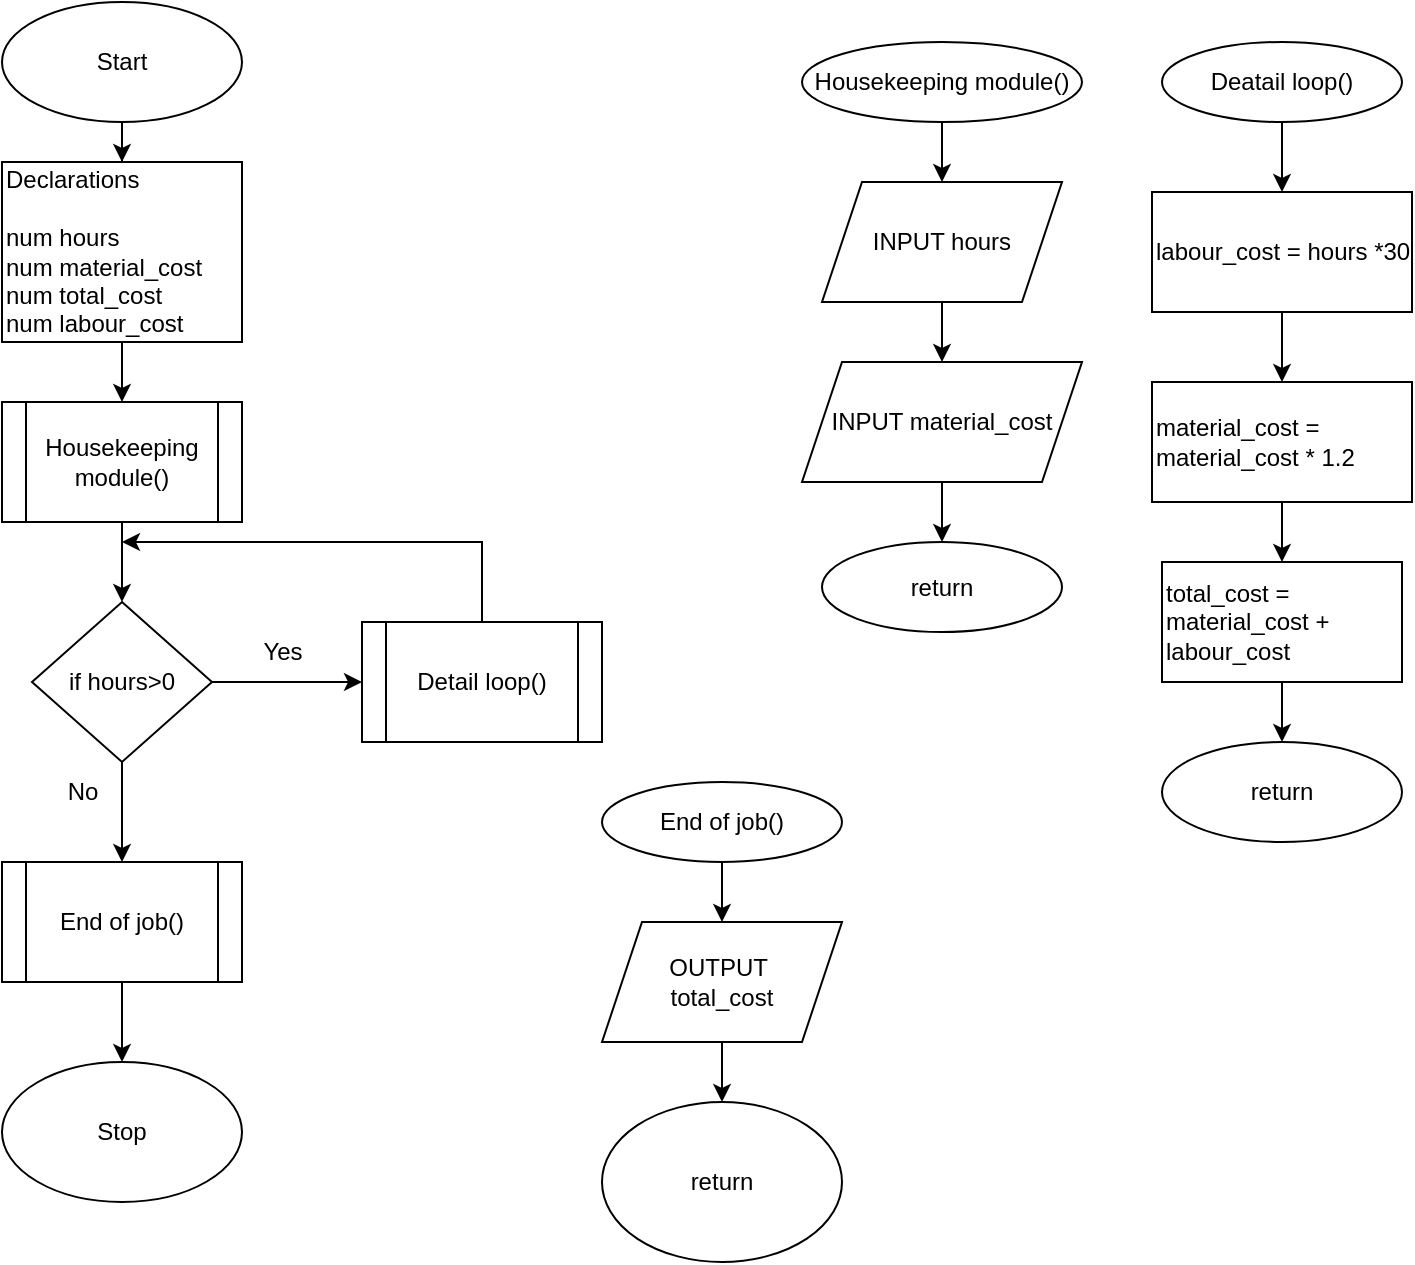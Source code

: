 <mxfile version="26.1.1">
  <diagram name="Page-1" id="0V0sMHEktaxUpvMjasR-">
    <mxGraphModel dx="984" dy="746" grid="1" gridSize="10" guides="1" tooltips="1" connect="1" arrows="1" fold="1" page="1" pageScale="1" pageWidth="850" pageHeight="1100" math="0" shadow="0">
      <root>
        <mxCell id="0" />
        <mxCell id="1" parent="0" />
        <mxCell id="MMOwMc6sLZOjn-QYnv9c-27" style="edgeStyle=orthogonalEdgeStyle;rounded=0;orthogonalLoop=1;jettySize=auto;html=1;" edge="1" parent="1" source="MMOwMc6sLZOjn-QYnv9c-1" target="MMOwMc6sLZOjn-QYnv9c-17">
          <mxGeometry relative="1" as="geometry" />
        </mxCell>
        <mxCell id="MMOwMc6sLZOjn-QYnv9c-1" value="Start" style="ellipse;whiteSpace=wrap;html=1;" vertex="1" parent="1">
          <mxGeometry x="110" y="10" width="120" height="60" as="geometry" />
        </mxCell>
        <mxCell id="MMOwMc6sLZOjn-QYnv9c-8" style="edgeStyle=orthogonalEdgeStyle;rounded=0;orthogonalLoop=1;jettySize=auto;html=1;" edge="1" parent="1" source="MMOwMc6sLZOjn-QYnv9c-2" target="MMOwMc6sLZOjn-QYnv9c-3">
          <mxGeometry relative="1" as="geometry" />
        </mxCell>
        <mxCell id="MMOwMc6sLZOjn-QYnv9c-2" value="Housekeeping module()" style="shape=process;whiteSpace=wrap;html=1;backgroundOutline=1;" vertex="1" parent="1">
          <mxGeometry x="110" y="210" width="120" height="60" as="geometry" />
        </mxCell>
        <mxCell id="MMOwMc6sLZOjn-QYnv9c-6" style="edgeStyle=orthogonalEdgeStyle;rounded=0;orthogonalLoop=1;jettySize=auto;html=1;" edge="1" parent="1" source="MMOwMc6sLZOjn-QYnv9c-3" target="MMOwMc6sLZOjn-QYnv9c-5">
          <mxGeometry relative="1" as="geometry" />
        </mxCell>
        <mxCell id="MMOwMc6sLZOjn-QYnv9c-7" style="edgeStyle=orthogonalEdgeStyle;rounded=0;orthogonalLoop=1;jettySize=auto;html=1;" edge="1" parent="1" source="MMOwMc6sLZOjn-QYnv9c-3" target="MMOwMc6sLZOjn-QYnv9c-4">
          <mxGeometry relative="1" as="geometry" />
        </mxCell>
        <mxCell id="MMOwMc6sLZOjn-QYnv9c-3" value="if hours&amp;gt;0" style="rhombus;whiteSpace=wrap;html=1;" vertex="1" parent="1">
          <mxGeometry x="125" y="310" width="90" height="80" as="geometry" />
        </mxCell>
        <mxCell id="MMOwMc6sLZOjn-QYnv9c-15" style="edgeStyle=orthogonalEdgeStyle;rounded=0;orthogonalLoop=1;jettySize=auto;html=1;" edge="1" parent="1" source="MMOwMc6sLZOjn-QYnv9c-4">
          <mxGeometry relative="1" as="geometry">
            <mxPoint x="170" y="280" as="targetPoint" />
            <Array as="points">
              <mxPoint x="350" y="280" />
            </Array>
          </mxGeometry>
        </mxCell>
        <mxCell id="MMOwMc6sLZOjn-QYnv9c-4" value="Detail loop()" style="shape=process;whiteSpace=wrap;html=1;backgroundOutline=1;" vertex="1" parent="1">
          <mxGeometry x="290" y="320" width="120" height="60" as="geometry" />
        </mxCell>
        <mxCell id="MMOwMc6sLZOjn-QYnv9c-45" style="edgeStyle=orthogonalEdgeStyle;rounded=0;orthogonalLoop=1;jettySize=auto;html=1;" edge="1" parent="1" source="MMOwMc6sLZOjn-QYnv9c-5" target="MMOwMc6sLZOjn-QYnv9c-44">
          <mxGeometry relative="1" as="geometry" />
        </mxCell>
        <mxCell id="MMOwMc6sLZOjn-QYnv9c-5" value="End of job()" style="shape=process;whiteSpace=wrap;html=1;backgroundOutline=1;" vertex="1" parent="1">
          <mxGeometry x="110" y="440" width="120" height="60" as="geometry" />
        </mxCell>
        <mxCell id="MMOwMc6sLZOjn-QYnv9c-9" value="Yes" style="text;html=1;align=center;verticalAlign=middle;resizable=0;points=[];autosize=1;strokeColor=none;fillColor=none;" vertex="1" parent="1">
          <mxGeometry x="230" y="320" width="40" height="30" as="geometry" />
        </mxCell>
        <mxCell id="MMOwMc6sLZOjn-QYnv9c-10" value="No" style="text;html=1;align=center;verticalAlign=middle;resizable=0;points=[];autosize=1;strokeColor=none;fillColor=none;" vertex="1" parent="1">
          <mxGeometry x="130" y="390" width="40" height="30" as="geometry" />
        </mxCell>
        <mxCell id="MMOwMc6sLZOjn-QYnv9c-29" style="edgeStyle=orthogonalEdgeStyle;rounded=0;orthogonalLoop=1;jettySize=auto;html=1;" edge="1" parent="1" source="MMOwMc6sLZOjn-QYnv9c-16" target="MMOwMc6sLZOjn-QYnv9c-20">
          <mxGeometry relative="1" as="geometry" />
        </mxCell>
        <mxCell id="MMOwMc6sLZOjn-QYnv9c-16" value="Housekeeping module()" style="ellipse;whiteSpace=wrap;html=1;" vertex="1" parent="1">
          <mxGeometry x="510" y="30" width="140" height="40" as="geometry" />
        </mxCell>
        <mxCell id="MMOwMc6sLZOjn-QYnv9c-28" style="edgeStyle=orthogonalEdgeStyle;rounded=0;orthogonalLoop=1;jettySize=auto;html=1;" edge="1" parent="1" source="MMOwMc6sLZOjn-QYnv9c-17" target="MMOwMc6sLZOjn-QYnv9c-2">
          <mxGeometry relative="1" as="geometry" />
        </mxCell>
        <mxCell id="MMOwMc6sLZOjn-QYnv9c-17" value="Declarations&lt;div&gt;&lt;span style=&quot;background-color: transparent; color: light-dark(rgb(0, 0, 0), rgb(255, 255, 255));&quot;&gt;&lt;br&gt;&lt;/span&gt;&lt;/div&gt;&lt;div&gt;&lt;span style=&quot;background-color: transparent; color: light-dark(rgb(0, 0, 0), rgb(255, 255, 255));&quot;&gt;num hours&lt;/span&gt;&lt;/div&gt;&lt;div&gt;num material_cost&lt;/div&gt;&lt;div&gt;num total_cost&lt;/div&gt;&lt;div&gt;num labour_cost&lt;/div&gt;" style="rounded=0;whiteSpace=wrap;html=1;align=left;" vertex="1" parent="1">
          <mxGeometry x="110" y="90" width="120" height="90" as="geometry" />
        </mxCell>
        <mxCell id="MMOwMc6sLZOjn-QYnv9c-23" style="edgeStyle=orthogonalEdgeStyle;rounded=0;orthogonalLoop=1;jettySize=auto;html=1;" edge="1" parent="1" source="MMOwMc6sLZOjn-QYnv9c-20" target="MMOwMc6sLZOjn-QYnv9c-21">
          <mxGeometry relative="1" as="geometry" />
        </mxCell>
        <mxCell id="MMOwMc6sLZOjn-QYnv9c-20" value="INPUT hours" style="shape=parallelogram;perimeter=parallelogramPerimeter;whiteSpace=wrap;html=1;fixedSize=1;" vertex="1" parent="1">
          <mxGeometry x="520" y="100" width="120" height="60" as="geometry" />
        </mxCell>
        <mxCell id="MMOwMc6sLZOjn-QYnv9c-25" style="edgeStyle=orthogonalEdgeStyle;rounded=0;orthogonalLoop=1;jettySize=auto;html=1;" edge="1" parent="1" source="MMOwMc6sLZOjn-QYnv9c-21" target="MMOwMc6sLZOjn-QYnv9c-24">
          <mxGeometry relative="1" as="geometry" />
        </mxCell>
        <mxCell id="MMOwMc6sLZOjn-QYnv9c-21" value="INPUT material_cost" style="shape=parallelogram;perimeter=parallelogramPerimeter;whiteSpace=wrap;html=1;fixedSize=1;" vertex="1" parent="1">
          <mxGeometry x="510" y="190" width="140" height="60" as="geometry" />
        </mxCell>
        <mxCell id="MMOwMc6sLZOjn-QYnv9c-24" value="return" style="ellipse;whiteSpace=wrap;html=1;" vertex="1" parent="1">
          <mxGeometry x="520" y="280" width="120" height="45" as="geometry" />
        </mxCell>
        <mxCell id="MMOwMc6sLZOjn-QYnv9c-35" style="edgeStyle=orthogonalEdgeStyle;rounded=0;orthogonalLoop=1;jettySize=auto;html=1;" edge="1" parent="1" source="MMOwMc6sLZOjn-QYnv9c-26" target="MMOwMc6sLZOjn-QYnv9c-30">
          <mxGeometry relative="1" as="geometry" />
        </mxCell>
        <mxCell id="MMOwMc6sLZOjn-QYnv9c-26" value="Deatail loop()" style="ellipse;whiteSpace=wrap;html=1;" vertex="1" parent="1">
          <mxGeometry x="690" y="30" width="120" height="40" as="geometry" />
        </mxCell>
        <mxCell id="MMOwMc6sLZOjn-QYnv9c-36" style="edgeStyle=orthogonalEdgeStyle;rounded=0;orthogonalLoop=1;jettySize=auto;html=1;" edge="1" parent="1" source="MMOwMc6sLZOjn-QYnv9c-30" target="MMOwMc6sLZOjn-QYnv9c-31">
          <mxGeometry relative="1" as="geometry" />
        </mxCell>
        <mxCell id="MMOwMc6sLZOjn-QYnv9c-30" value="labour_cost = hours *30" style="rounded=0;whiteSpace=wrap;html=1;align=left;" vertex="1" parent="1">
          <mxGeometry x="685" y="105" width="130" height="60" as="geometry" />
        </mxCell>
        <mxCell id="MMOwMc6sLZOjn-QYnv9c-37" style="edgeStyle=orthogonalEdgeStyle;rounded=0;orthogonalLoop=1;jettySize=auto;html=1;" edge="1" parent="1" source="MMOwMc6sLZOjn-QYnv9c-31" target="MMOwMc6sLZOjn-QYnv9c-32">
          <mxGeometry relative="1" as="geometry" />
        </mxCell>
        <mxCell id="MMOwMc6sLZOjn-QYnv9c-31" value="material_cost = material_cost * 1.2" style="rounded=0;whiteSpace=wrap;html=1;align=left;" vertex="1" parent="1">
          <mxGeometry x="685" y="200" width="130" height="60" as="geometry" />
        </mxCell>
        <mxCell id="MMOwMc6sLZOjn-QYnv9c-38" style="edgeStyle=orthogonalEdgeStyle;rounded=0;orthogonalLoop=1;jettySize=auto;html=1;" edge="1" parent="1" source="MMOwMc6sLZOjn-QYnv9c-32" target="MMOwMc6sLZOjn-QYnv9c-33">
          <mxGeometry relative="1" as="geometry" />
        </mxCell>
        <mxCell id="MMOwMc6sLZOjn-QYnv9c-32" value="total_cost = material_cost + labour_cost" style="rounded=0;whiteSpace=wrap;html=1;align=left;" vertex="1" parent="1">
          <mxGeometry x="690" y="290" width="120" height="60" as="geometry" />
        </mxCell>
        <mxCell id="MMOwMc6sLZOjn-QYnv9c-33" value="return" style="ellipse;whiteSpace=wrap;html=1;" vertex="1" parent="1">
          <mxGeometry x="690" y="380" width="120" height="50" as="geometry" />
        </mxCell>
        <mxCell id="MMOwMc6sLZOjn-QYnv9c-42" style="edgeStyle=orthogonalEdgeStyle;rounded=0;orthogonalLoop=1;jettySize=auto;html=1;" edge="1" parent="1" source="MMOwMc6sLZOjn-QYnv9c-39" target="MMOwMc6sLZOjn-QYnv9c-40">
          <mxGeometry relative="1" as="geometry" />
        </mxCell>
        <mxCell id="MMOwMc6sLZOjn-QYnv9c-39" value="End of job()" style="ellipse;whiteSpace=wrap;html=1;" vertex="1" parent="1">
          <mxGeometry x="410" y="400" width="120" height="40" as="geometry" />
        </mxCell>
        <mxCell id="MMOwMc6sLZOjn-QYnv9c-43" style="edgeStyle=orthogonalEdgeStyle;rounded=0;orthogonalLoop=1;jettySize=auto;html=1;" edge="1" parent="1" source="MMOwMc6sLZOjn-QYnv9c-40" target="MMOwMc6sLZOjn-QYnv9c-41">
          <mxGeometry relative="1" as="geometry" />
        </mxCell>
        <mxCell id="MMOwMc6sLZOjn-QYnv9c-40" value="OUTPUT&amp;nbsp;&lt;div&gt;total_cost&lt;/div&gt;" style="shape=parallelogram;perimeter=parallelogramPerimeter;whiteSpace=wrap;html=1;fixedSize=1;" vertex="1" parent="1">
          <mxGeometry x="410" y="470" width="120" height="60" as="geometry" />
        </mxCell>
        <mxCell id="MMOwMc6sLZOjn-QYnv9c-41" value="return" style="ellipse;whiteSpace=wrap;html=1;" vertex="1" parent="1">
          <mxGeometry x="410" y="560" width="120" height="80" as="geometry" />
        </mxCell>
        <mxCell id="MMOwMc6sLZOjn-QYnv9c-44" value="Stop" style="ellipse;whiteSpace=wrap;html=1;" vertex="1" parent="1">
          <mxGeometry x="110" y="540" width="120" height="70" as="geometry" />
        </mxCell>
      </root>
    </mxGraphModel>
  </diagram>
</mxfile>

